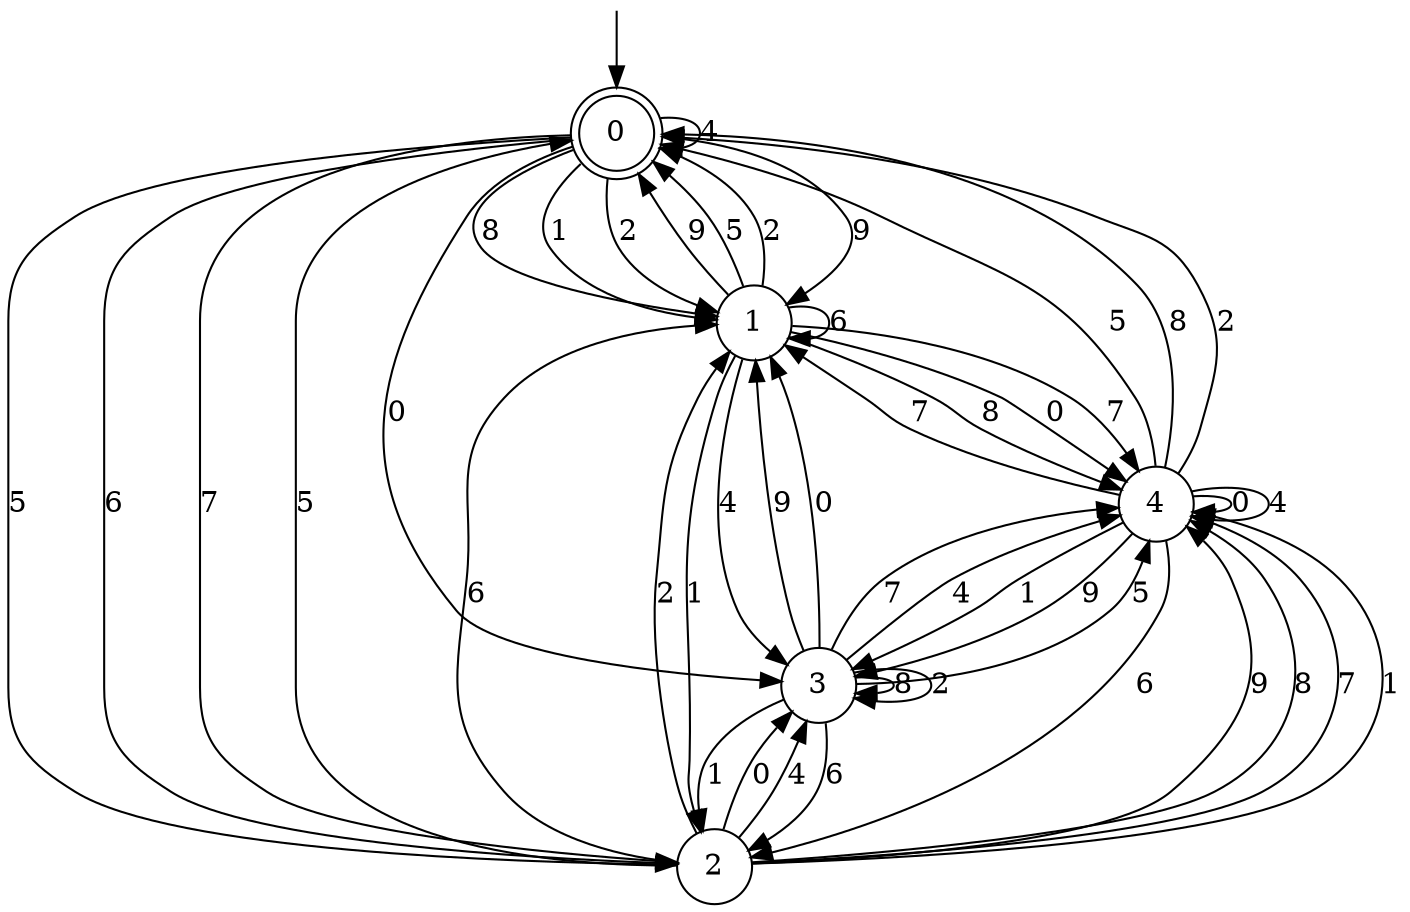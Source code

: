 digraph g {

	s0 [shape="doublecircle" label="0"];
	s1 [shape="circle" label="1"];
	s2 [shape="circle" label="2"];
	s3 [shape="circle" label="3"];
	s4 [shape="circle" label="4"];
	s0 -> s1 [label="9"];
	s0 -> s2 [label="5"];
	s0 -> s2 [label="6"];
	s0 -> s1 [label="8"];
	s0 -> s3 [label="0"];
	s0 -> s2 [label="7"];
	s0 -> s0 [label="4"];
	s0 -> s1 [label="1"];
	s0 -> s1 [label="2"];
	s1 -> s0 [label="9"];
	s1 -> s0 [label="5"];
	s1 -> s1 [label="6"];
	s1 -> s4 [label="8"];
	s1 -> s4 [label="0"];
	s1 -> s4 [label="7"];
	s1 -> s3 [label="4"];
	s1 -> s2 [label="1"];
	s1 -> s0 [label="2"];
	s2 -> s4 [label="9"];
	s2 -> s0 [label="5"];
	s2 -> s1 [label="6"];
	s2 -> s4 [label="8"];
	s2 -> s3 [label="0"];
	s2 -> s4 [label="7"];
	s2 -> s3 [label="4"];
	s2 -> s4 [label="1"];
	s2 -> s1 [label="2"];
	s3 -> s1 [label="9"];
	s3 -> s4 [label="5"];
	s3 -> s2 [label="6"];
	s3 -> s3 [label="8"];
	s3 -> s1 [label="0"];
	s3 -> s4 [label="7"];
	s3 -> s4 [label="4"];
	s3 -> s2 [label="1"];
	s3 -> s3 [label="2"];
	s4 -> s3 [label="9"];
	s4 -> s0 [label="5"];
	s4 -> s2 [label="6"];
	s4 -> s0 [label="8"];
	s4 -> s4 [label="0"];
	s4 -> s1 [label="7"];
	s4 -> s4 [label="4"];
	s4 -> s3 [label="1"];
	s4 -> s0 [label="2"];

__start0 [label="" shape="none" width="0" height="0"];
__start0 -> s0;

}
